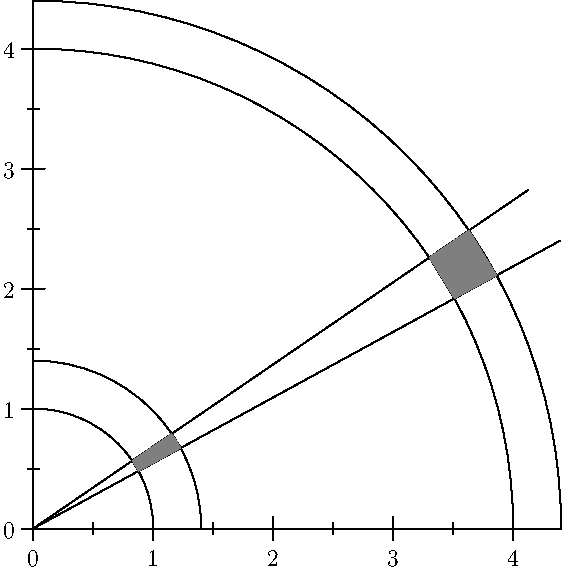 size(10cm);

import graph;
xaxis(Ticks);
yaxis(Ticks);

draw((0,0)--(4.388,2.397));
draw((0,0)--(4.127,2.823));

draw((0,1){E}..{S}(1,0));
draw((0,1.4){E}..{S}(1.4,0));

draw((0,4){E}..{S}(4,0));
draw((0,4.4){E}..{S}(4.4,0));

path p1=(0.878,0.478)--(1.229,0.671);
path p2=(0.825,0.565)--(1.155,0.790);
path p3=(0.878,0.478){-0.478,0.878}::(0.825,0.565){-0.565,0.825};
path p4=(1.229,0.671){-0.671,1.229}::(1.155,0.790){-0.790,1.115};

draw(p1);
draw(p2);
draw(p3);
draw(p4);

path c1=buildcycle(p1,p4,p2,p3);
fill(c1,gray);

path p5=(3.510,1.917)--(3.861,2.109);
path p6=(3.301,2.259)--(3.631,2.484);
path p7=(3.510,1.917){-1.917,3.510}::(3.301,2.259){-2.259,3.301};
path p8=(3.861,2.109){-2.109,3.861}::(3.631,2.484){-2.484,3.631};

draw(p5);
draw(p6);
draw(p7);
draw(p8);

path c2=buildcycle(p5,p8,p6,p7);
fill(c2,gray);
